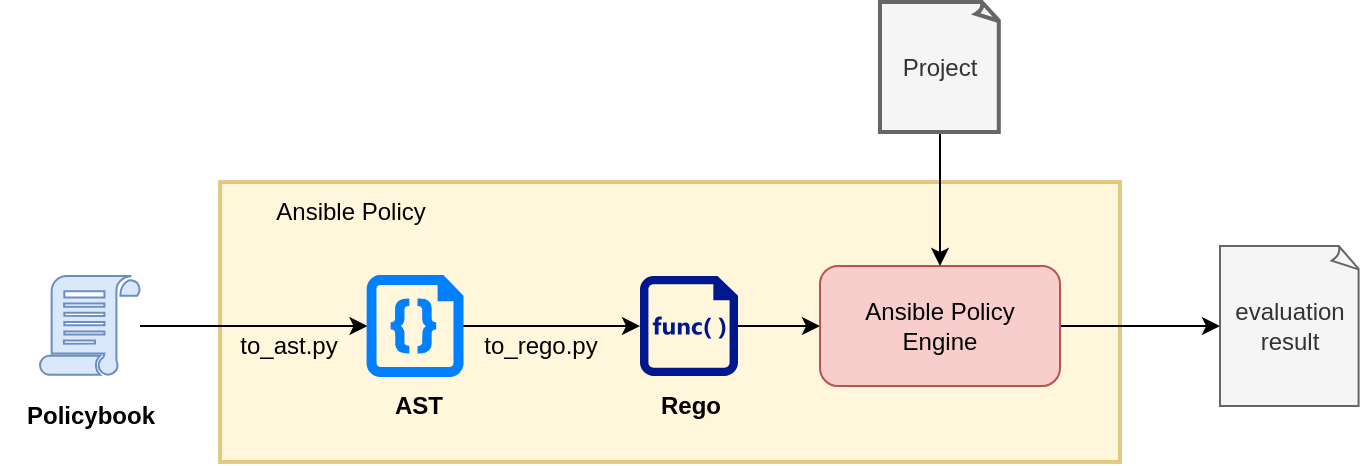 <mxfile>
    <diagram id="RML1NZcLBZM324xWg7Dt" name="Page-1">
        <mxGraphModel dx="784" dy="727" grid="1" gridSize="10" guides="1" tooltips="1" connect="1" arrows="1" fold="1" page="1" pageScale="1" pageWidth="827" pageHeight="1169" math="0" shadow="0">
            <root>
                <mxCell id="0"/>
                <mxCell id="1" parent="0"/>
                <mxCell id="18" value="" style="rounded=0;whiteSpace=wrap;html=1;strokeColor=#d6b656;strokeWidth=2;fillColor=#fff2cc;opacity=70;" vertex="1" parent="1">
                    <mxGeometry x="190" y="110" width="450" height="140" as="geometry"/>
                </mxCell>
                <mxCell id="7" style="edgeStyle=none;html=1;entryX=0;entryY=0.5;entryDx=0;entryDy=0;entryPerimeter=0;" parent="1" source="2" target="5" edge="1">
                    <mxGeometry relative="1" as="geometry"/>
                </mxCell>
                <mxCell id="2" value="" style="sketch=0;pointerEvents=1;shadow=0;dashed=0;html=1;labelPosition=center;verticalLabelPosition=bottom;verticalAlign=top;align=center;shape=mxgraph.mscae.intune.policy;fillColor=#dae8fc;strokeColor=#6c8ebf;" parent="1" vertex="1">
                    <mxGeometry x="100" y="157" width="50" height="50" as="geometry"/>
                </mxCell>
                <mxCell id="8" style="edgeStyle=none;html=1;" parent="1" source="5" target="6" edge="1">
                    <mxGeometry relative="1" as="geometry"/>
                </mxCell>
                <mxCell id="5" value="" style="verticalLabelPosition=bottom;html=1;verticalAlign=top;align=center;shape=mxgraph.azure.code_file;pointerEvents=1;fillColor=#007FFF;strokeColor=#007FFF;" parent="1" vertex="1">
                    <mxGeometry x="263.75" y="157" width="47.5" height="50" as="geometry"/>
                </mxCell>
                <mxCell id="15" style="edgeStyle=none;html=1;exitX=1;exitY=0.5;exitDx=0;exitDy=0;exitPerimeter=0;" edge="1" parent="1" source="6" target="14">
                    <mxGeometry relative="1" as="geometry"/>
                </mxCell>
                <mxCell id="6" value="" style="sketch=0;aspect=fixed;pointerEvents=1;shadow=0;dashed=0;html=1;strokeColor=none;labelPosition=center;verticalLabelPosition=bottom;verticalAlign=top;align=center;fillColor=#00188D;shape=mxgraph.mscae.enterprise.code_file" parent="1" vertex="1">
                    <mxGeometry x="400" y="157" width="49" height="50" as="geometry"/>
                </mxCell>
                <mxCell id="9" value="Policybook" style="text;html=1;align=center;verticalAlign=middle;resizable=0;points=[];autosize=1;strokeColor=none;fillColor=none;fontStyle=1" vertex="1" parent="1">
                    <mxGeometry x="80" y="212" width="90" height="30" as="geometry"/>
                </mxCell>
                <mxCell id="10" value="AST" style="text;html=1;align=center;verticalAlign=middle;resizable=0;points=[];autosize=1;strokeColor=none;fillColor=none;fontStyle=1" vertex="1" parent="1">
                    <mxGeometry x="263.75" y="207" width="50" height="30" as="geometry"/>
                </mxCell>
                <mxCell id="11" value="Rego" style="text;html=1;align=center;verticalAlign=middle;resizable=0;points=[];autosize=1;strokeColor=none;fillColor=none;fontStyle=1" vertex="1" parent="1">
                    <mxGeometry x="400" y="207" width="50" height="30" as="geometry"/>
                </mxCell>
                <mxCell id="12" value="to_ast.py&lt;br&gt;" style="text;html=1;align=center;verticalAlign=middle;resizable=0;points=[];autosize=1;strokeColor=none;fillColor=none;" vertex="1" parent="1">
                    <mxGeometry x="188.75" y="177" width="70" height="30" as="geometry"/>
                </mxCell>
                <mxCell id="13" value="to_rego.py" style="text;html=1;align=center;verticalAlign=middle;resizable=0;points=[];autosize=1;strokeColor=none;fillColor=none;" vertex="1" parent="1">
                    <mxGeometry x="310" y="177" width="80" height="30" as="geometry"/>
                </mxCell>
                <mxCell id="21" value="" style="edgeStyle=none;html=1;" edge="1" parent="1" source="14" target="20">
                    <mxGeometry relative="1" as="geometry"/>
                </mxCell>
                <mxCell id="14" value="Ansible Policy&lt;br&gt;Engine" style="rounded=1;whiteSpace=wrap;html=1;strokeColor=#b85450;fillColor=#f8cecc;" vertex="1" parent="1">
                    <mxGeometry x="490" y="152" width="120" height="60" as="geometry"/>
                </mxCell>
                <mxCell id="17" style="edgeStyle=none;html=1;entryX=0.5;entryY=0;entryDx=0;entryDy=0;" edge="1" parent="1" source="16" target="14">
                    <mxGeometry relative="1" as="geometry"/>
                </mxCell>
                <mxCell id="16" value="Project" style="whiteSpace=wrap;html=1;shape=mxgraph.basic.document;strokeColor=#666666;fillColor=#f5f5f5;strokeWidth=2;fontColor=#333333;" vertex="1" parent="1">
                    <mxGeometry x="520" y="20" width="60" height="65" as="geometry"/>
                </mxCell>
                <mxCell id="20" value="evaluation&lt;br&gt;result" style="whiteSpace=wrap;html=1;shape=mxgraph.basic.document;strokeColor=#666666;fillColor=#f5f5f5;strokeWidth=1;fontColor=#333333;" vertex="1" parent="1">
                    <mxGeometry x="690" y="142" width="70" height="80" as="geometry"/>
                </mxCell>
                <mxCell id="22" value="Ansible Policy" style="text;html=1;align=center;verticalAlign=middle;resizable=0;points=[];autosize=1;strokeColor=none;fillColor=none;" vertex="1" parent="1">
                    <mxGeometry x="190" y="110" width="130" height="30" as="geometry"/>
                </mxCell>
            </root>
        </mxGraphModel>
    </diagram>
</mxfile>